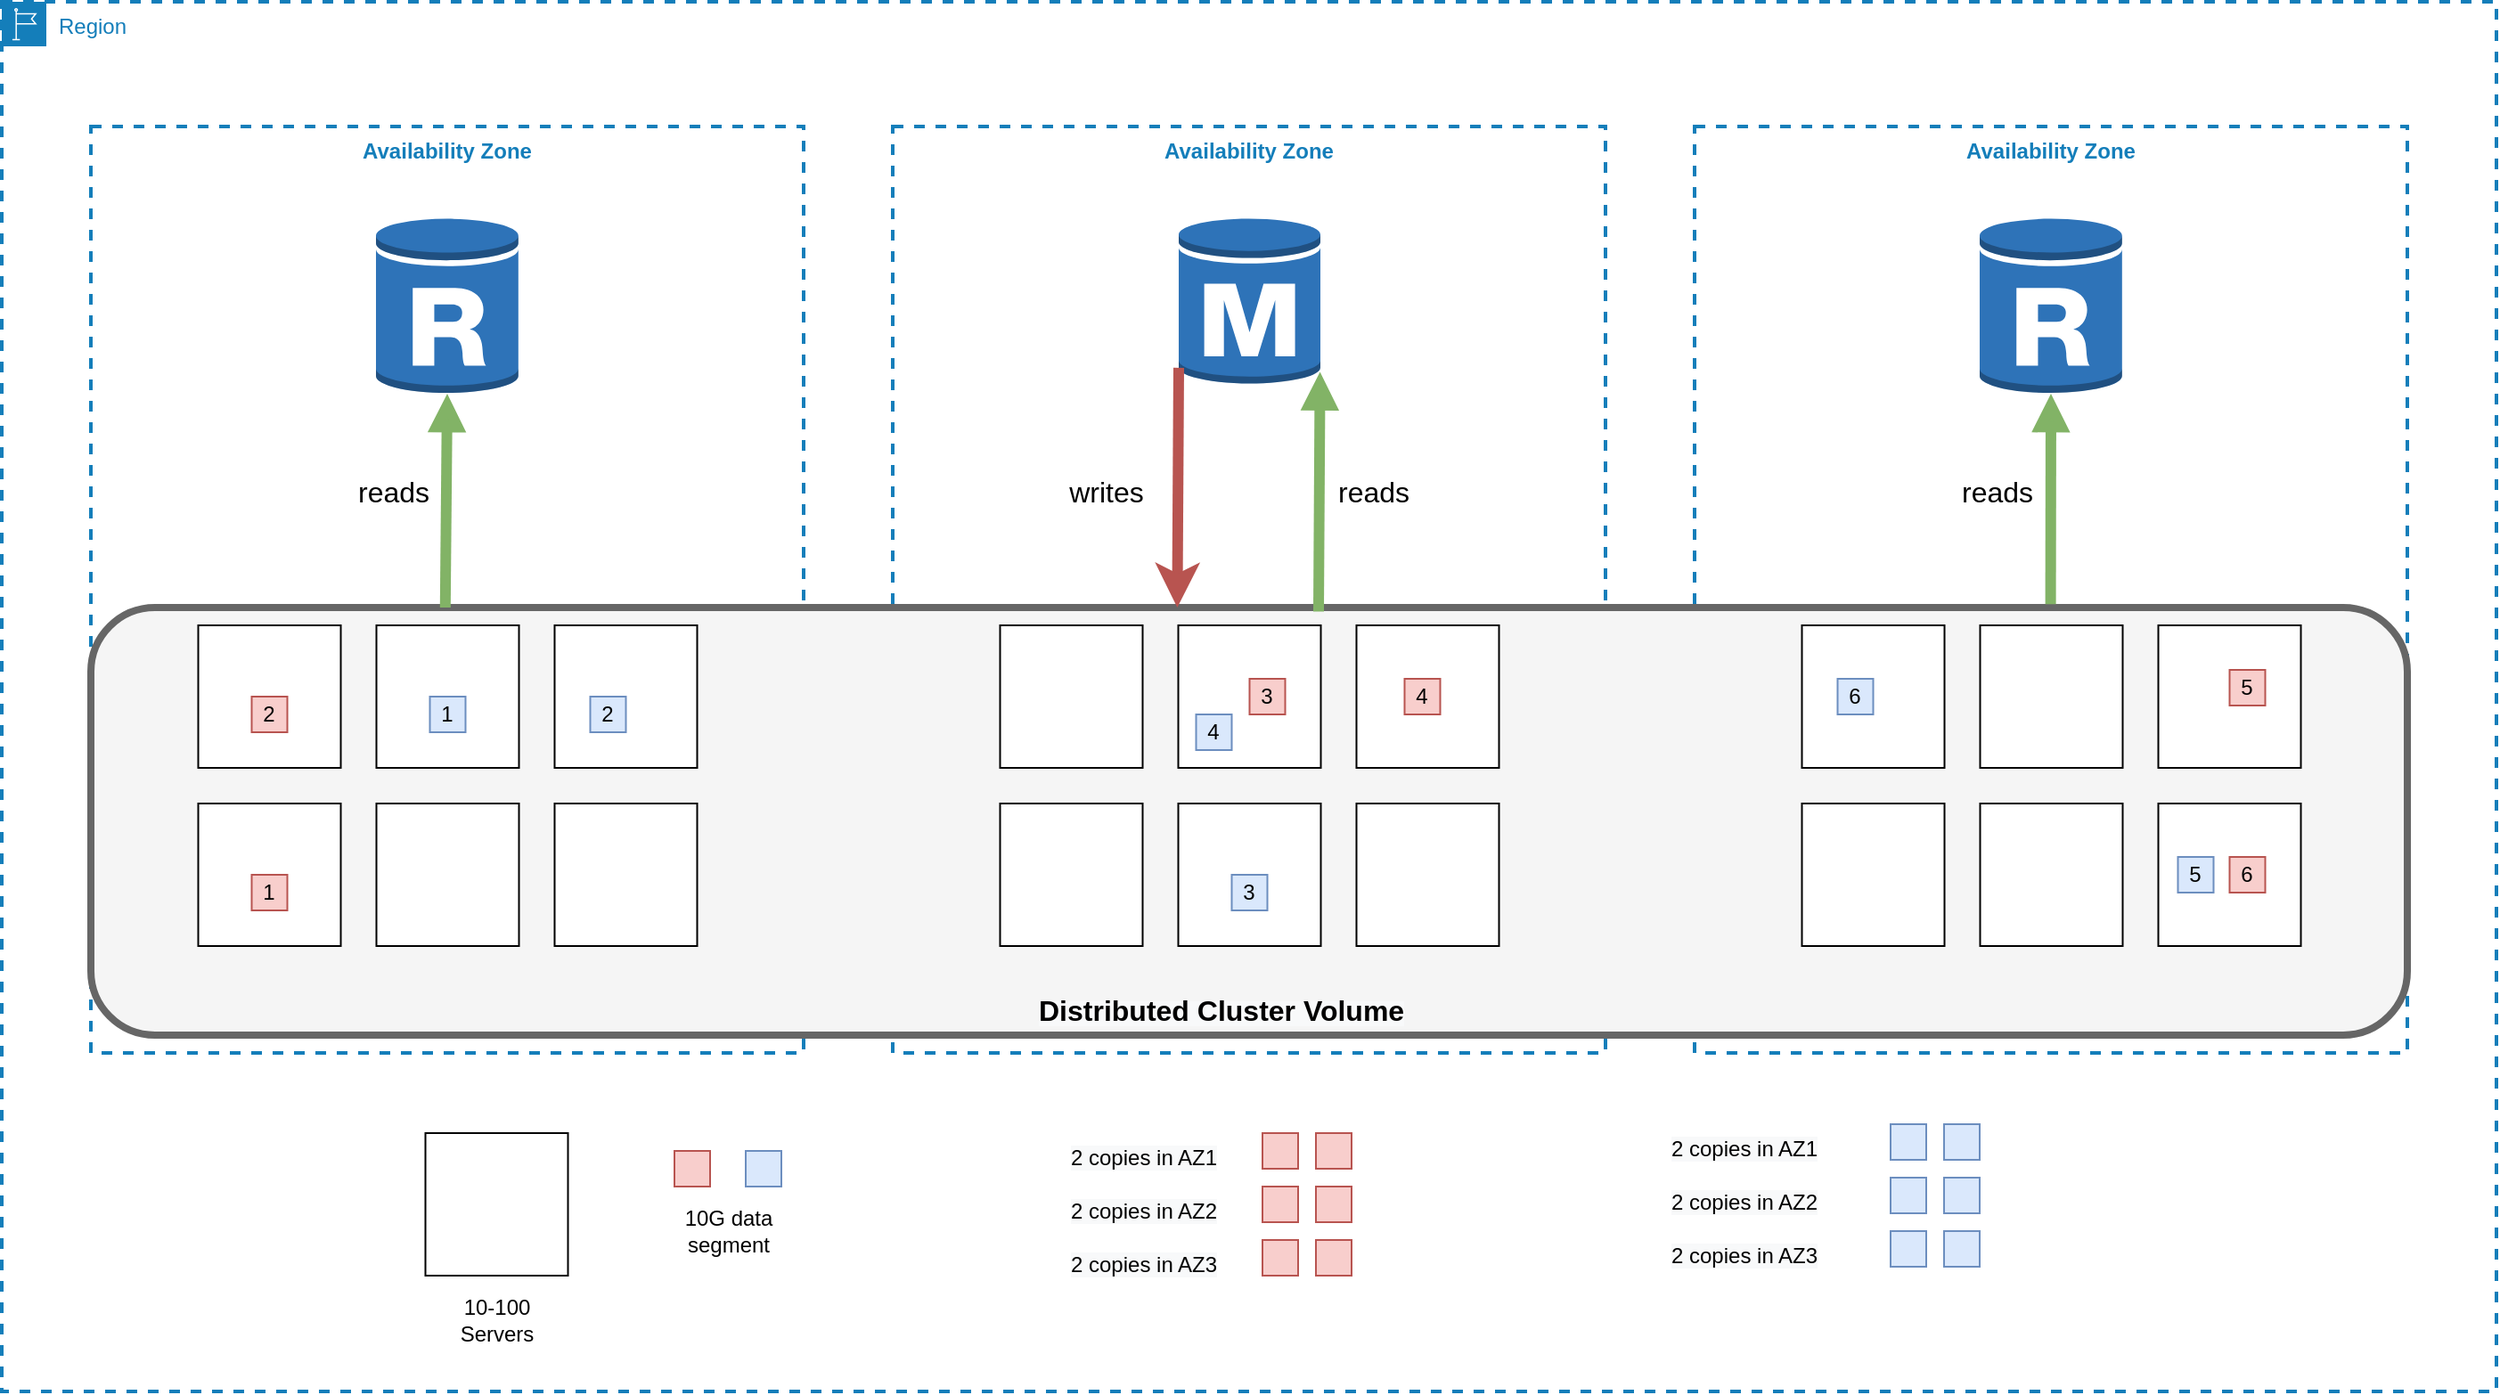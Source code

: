 <mxfile version="18.0.1" type="device"><diagram id="ZU6G_4vCbOO9Irnz2Tsg" name="Page-1"><mxGraphModel dx="1106" dy="997" grid="1" gridSize="10" guides="1" tooltips="1" connect="1" arrows="1" fold="1" page="1" pageScale="1" pageWidth="827" pageHeight="1169" math="0" shadow="0"><root><mxCell id="0"/><mxCell id="1" parent="0"/><mxCell id="m9b7JCNcI0NMbZPcCLYF-1" value="Availability Zone" style="fillColor=none;strokeColor=#147EBA;dashed=1;verticalAlign=top;fontStyle=1;fontColor=#147EBA;strokeWidth=2;" parent="1" vertex="1"><mxGeometry x="70" y="320" width="400" height="520" as="geometry"/></mxCell><mxCell id="m9b7JCNcI0NMbZPcCLYF-2" value="Availability Zone" style="fillColor=none;strokeColor=#147EBA;dashed=1;verticalAlign=top;fontStyle=1;fontColor=#147EBA;strokeWidth=2;" parent="1" vertex="1"><mxGeometry x="520" y="320" width="400" height="520" as="geometry"/></mxCell><mxCell id="m9b7JCNcI0NMbZPcCLYF-3" value="Availability Zone" style="fillColor=none;strokeColor=#147EBA;dashed=1;verticalAlign=top;fontStyle=1;fontColor=#147EBA;strokeWidth=2;" parent="1" vertex="1"><mxGeometry x="970" y="320" width="400" height="520" as="geometry"/></mxCell><mxCell id="m9b7JCNcI0NMbZPcCLYF-4" value="" style="rounded=1;whiteSpace=wrap;html=1;fillColor=#f5f5f5;fontColor=#333333;strokeColor=#666666;strokeWidth=4;" parent="1" vertex="1"><mxGeometry x="70" y="590" width="1300" height="240" as="geometry"/></mxCell><mxCell id="m9b7JCNcI0NMbZPcCLYF-6" value="" style="whiteSpace=wrap;html=1;aspect=fixed;" parent="1" vertex="1"><mxGeometry x="130.25" y="600" width="80" height="80" as="geometry"/></mxCell><mxCell id="m9b7JCNcI0NMbZPcCLYF-7" value="" style="whiteSpace=wrap;html=1;aspect=fixed;" parent="1" vertex="1"><mxGeometry x="230.25" y="600" width="80" height="80" as="geometry"/></mxCell><mxCell id="m9b7JCNcI0NMbZPcCLYF-8" value="" style="whiteSpace=wrap;html=1;aspect=fixed;" parent="1" vertex="1"><mxGeometry x="330.25" y="600" width="80" height="80" as="geometry"/></mxCell><mxCell id="m9b7JCNcI0NMbZPcCLYF-9" value="" style="whiteSpace=wrap;html=1;aspect=fixed;" parent="1" vertex="1"><mxGeometry x="130.25" y="700" width="80" height="80" as="geometry"/></mxCell><mxCell id="m9b7JCNcI0NMbZPcCLYF-10" value="" style="whiteSpace=wrap;html=1;aspect=fixed;" parent="1" vertex="1"><mxGeometry x="230.25" y="700" width="80" height="80" as="geometry"/></mxCell><mxCell id="m9b7JCNcI0NMbZPcCLYF-11" value="" style="whiteSpace=wrap;html=1;aspect=fixed;" parent="1" vertex="1"><mxGeometry x="330.25" y="700" width="80" height="80" as="geometry"/></mxCell><mxCell id="m9b7JCNcI0NMbZPcCLYF-12" value="" style="whiteSpace=wrap;html=1;aspect=fixed;" parent="1" vertex="1"><mxGeometry x="580.25" y="600" width="80" height="80" as="geometry"/></mxCell><mxCell id="m9b7JCNcI0NMbZPcCLYF-13" value="" style="whiteSpace=wrap;html=1;aspect=fixed;" parent="1" vertex="1"><mxGeometry x="680.25" y="600" width="80" height="80" as="geometry"/></mxCell><mxCell id="m9b7JCNcI0NMbZPcCLYF-14" value="" style="whiteSpace=wrap;html=1;aspect=fixed;" parent="1" vertex="1"><mxGeometry x="780.25" y="600" width="80" height="80" as="geometry"/></mxCell><mxCell id="m9b7JCNcI0NMbZPcCLYF-15" value="" style="whiteSpace=wrap;html=1;aspect=fixed;" parent="1" vertex="1"><mxGeometry x="580.25" y="700" width="80" height="80" as="geometry"/></mxCell><mxCell id="m9b7JCNcI0NMbZPcCLYF-16" value="" style="whiteSpace=wrap;html=1;aspect=fixed;" parent="1" vertex="1"><mxGeometry x="680.25" y="700" width="80" height="80" as="geometry"/></mxCell><mxCell id="m9b7JCNcI0NMbZPcCLYF-17" value="" style="whiteSpace=wrap;html=1;aspect=fixed;" parent="1" vertex="1"><mxGeometry x="780.25" y="700" width="80" height="80" as="geometry"/></mxCell><mxCell id="m9b7JCNcI0NMbZPcCLYF-18" value="" style="whiteSpace=wrap;html=1;aspect=fixed;" parent="1" vertex="1"><mxGeometry x="1030.25" y="600" width="80" height="80" as="geometry"/></mxCell><mxCell id="m9b7JCNcI0NMbZPcCLYF-19" value="" style="whiteSpace=wrap;html=1;aspect=fixed;" parent="1" vertex="1"><mxGeometry x="1130.25" y="600" width="80" height="80" as="geometry"/></mxCell><mxCell id="m9b7JCNcI0NMbZPcCLYF-20" value="" style="whiteSpace=wrap;html=1;aspect=fixed;" parent="1" vertex="1"><mxGeometry x="1230.25" y="600" width="80" height="80" as="geometry"/></mxCell><mxCell id="m9b7JCNcI0NMbZPcCLYF-21" value="" style="whiteSpace=wrap;html=1;aspect=fixed;" parent="1" vertex="1"><mxGeometry x="1030.25" y="700" width="80" height="80" as="geometry"/></mxCell><mxCell id="m9b7JCNcI0NMbZPcCLYF-22" value="" style="whiteSpace=wrap;html=1;aspect=fixed;" parent="1" vertex="1"><mxGeometry x="1130.25" y="700" width="80" height="80" as="geometry"/></mxCell><mxCell id="m9b7JCNcI0NMbZPcCLYF-23" value="" style="whiteSpace=wrap;html=1;aspect=fixed;" parent="1" vertex="1"><mxGeometry x="1230.25" y="700" width="80" height="80" as="geometry"/></mxCell><mxCell id="m9b7JCNcI0NMbZPcCLYF-24" value="1" style="whiteSpace=wrap;html=1;aspect=fixed;fillColor=#f8cecc;strokeColor=#b85450;" parent="1" vertex="1"><mxGeometry x="160.25" y="740" width="20" height="20" as="geometry"/></mxCell><mxCell id="m9b7JCNcI0NMbZPcCLYF-25" value="2" style="whiteSpace=wrap;html=1;aspect=fixed;fillColor=#f8cecc;strokeColor=#b85450;" parent="1" vertex="1"><mxGeometry x="160.25" y="640" width="20" height="20" as="geometry"/></mxCell><mxCell id="m9b7JCNcI0NMbZPcCLYF-26" value="" style="whiteSpace=wrap;html=1;aspect=fixed;" parent="1" vertex="1"><mxGeometry x="257.75" y="885" width="80" height="80" as="geometry"/></mxCell><mxCell id="m9b7JCNcI0NMbZPcCLYF-27" value="10-100 Servers" style="text;html=1;strokeColor=none;fillColor=none;align=center;verticalAlign=middle;whiteSpace=wrap;rounded=0;" parent="1" vertex="1"><mxGeometry x="267.75" y="975" width="60" height="30" as="geometry"/></mxCell><mxCell id="m9b7JCNcI0NMbZPcCLYF-28" value="" style="whiteSpace=wrap;html=1;aspect=fixed;fillColor=#f8cecc;strokeColor=#b85450;" parent="1" vertex="1"><mxGeometry x="397.5" y="895" width="20" height="20" as="geometry"/></mxCell><mxCell id="m9b7JCNcI0NMbZPcCLYF-29" value="10G data segment" style="text;html=1;strokeColor=none;fillColor=none;align=center;verticalAlign=middle;whiteSpace=wrap;rounded=0;" parent="1" vertex="1"><mxGeometry x="397.5" y="925" width="60" height="30" as="geometry"/></mxCell><mxCell id="m9b7JCNcI0NMbZPcCLYF-32" value="4" style="whiteSpace=wrap;html=1;aspect=fixed;fillColor=#f8cecc;strokeColor=#b85450;" parent="1" vertex="1"><mxGeometry x="807.25" y="630" width="20" height="20" as="geometry"/></mxCell><mxCell id="m9b7JCNcI0NMbZPcCLYF-33" value="3" style="whiteSpace=wrap;html=1;aspect=fixed;fillColor=#f8cecc;strokeColor=#b85450;" parent="1" vertex="1"><mxGeometry x="720.25" y="630" width="20" height="20" as="geometry"/></mxCell><mxCell id="m9b7JCNcI0NMbZPcCLYF-35" value="6" style="whiteSpace=wrap;html=1;aspect=fixed;fillColor=#f8cecc;strokeColor=#b85450;" parent="1" vertex="1"><mxGeometry x="1270.25" y="730" width="20" height="20" as="geometry"/></mxCell><mxCell id="m9b7JCNcI0NMbZPcCLYF-36" value="5" style="whiteSpace=wrap;html=1;aspect=fixed;fillColor=#f8cecc;strokeColor=#b85450;" parent="1" vertex="1"><mxGeometry x="1270.25" y="625" width="20" height="20" as="geometry"/></mxCell><mxCell id="m9b7JCNcI0NMbZPcCLYF-37" value="2" style="whiteSpace=wrap;html=1;aspect=fixed;fillColor=#dae8fc;strokeColor=#6c8ebf;" parent="1" vertex="1"><mxGeometry x="350.25" y="640" width="20" height="20" as="geometry"/></mxCell><mxCell id="m9b7JCNcI0NMbZPcCLYF-38" value="1" style="whiteSpace=wrap;html=1;aspect=fixed;fillColor=#dae8fc;strokeColor=#6c8ebf;" parent="1" vertex="1"><mxGeometry x="260.25" y="640" width="20" height="20" as="geometry"/></mxCell><mxCell id="m9b7JCNcI0NMbZPcCLYF-40" value="" style="whiteSpace=wrap;html=1;aspect=fixed;fillColor=#f8cecc;strokeColor=#b85450;" parent="1" vertex="1"><mxGeometry x="727.5" y="885" width="20" height="20" as="geometry"/></mxCell><mxCell id="m9b7JCNcI0NMbZPcCLYF-41" value="" style="whiteSpace=wrap;html=1;aspect=fixed;fillColor=#f8cecc;strokeColor=#b85450;" parent="1" vertex="1"><mxGeometry x="757.5" y="885" width="20" height="20" as="geometry"/></mxCell><mxCell id="m9b7JCNcI0NMbZPcCLYF-42" value="" style="whiteSpace=wrap;html=1;aspect=fixed;fillColor=#f8cecc;strokeColor=#b85450;" parent="1" vertex="1"><mxGeometry x="727.5" y="915" width="20" height="20" as="geometry"/></mxCell><mxCell id="m9b7JCNcI0NMbZPcCLYF-43" value="" style="whiteSpace=wrap;html=1;aspect=fixed;fillColor=#f8cecc;strokeColor=#b85450;" parent="1" vertex="1"><mxGeometry x="757.5" y="915" width="20" height="20" as="geometry"/></mxCell><mxCell id="m9b7JCNcI0NMbZPcCLYF-44" value="" style="whiteSpace=wrap;html=1;aspect=fixed;fillColor=#f8cecc;strokeColor=#b85450;" parent="1" vertex="1"><mxGeometry x="727.5" y="945" width="20" height="20" as="geometry"/></mxCell><mxCell id="m9b7JCNcI0NMbZPcCLYF-45" value="" style="whiteSpace=wrap;html=1;aspect=fixed;fillColor=#f8cecc;strokeColor=#b85450;" parent="1" vertex="1"><mxGeometry x="757.5" y="945" width="20" height="20" as="geometry"/></mxCell><mxCell id="m9b7JCNcI0NMbZPcCLYF-47" value="4" style="whiteSpace=wrap;html=1;aspect=fixed;fillColor=#dae8fc;strokeColor=#6c8ebf;" parent="1" vertex="1"><mxGeometry x="690.25" y="650" width="20" height="20" as="geometry"/></mxCell><mxCell id="m9b7JCNcI0NMbZPcCLYF-48" value="3" style="whiteSpace=wrap;html=1;aspect=fixed;fillColor=#dae8fc;strokeColor=#6c8ebf;" parent="1" vertex="1"><mxGeometry x="710.25" y="740" width="20" height="20" as="geometry"/></mxCell><mxCell id="m9b7JCNcI0NMbZPcCLYF-49" value="5" style="whiteSpace=wrap;html=1;aspect=fixed;fillColor=#dae8fc;strokeColor=#6c8ebf;" parent="1" vertex="1"><mxGeometry x="1241.25" y="730" width="20" height="20" as="geometry"/></mxCell><mxCell id="m9b7JCNcI0NMbZPcCLYF-50" value="6" style="whiteSpace=wrap;html=1;aspect=fixed;fillColor=#dae8fc;strokeColor=#6c8ebf;" parent="1" vertex="1"><mxGeometry x="1050.25" y="630" width="20" height="20" as="geometry"/></mxCell><mxCell id="m9b7JCNcI0NMbZPcCLYF-53" value="&lt;meta charset=&quot;utf-8&quot;&gt;&lt;span style=&quot;color: rgb(0, 0, 0); font-family: Helvetica; font-size: 12px; font-style: normal; font-variant-ligatures: normal; font-variant-caps: normal; font-weight: 400; letter-spacing: normal; orphans: 2; text-align: center; text-indent: 0px; text-transform: none; widows: 2; word-spacing: 0px; -webkit-text-stroke-width: 0px; background-color: rgb(248, 249, 250); text-decoration-thickness: initial; text-decoration-style: initial; text-decoration-color: initial; float: none; display: inline !important;&quot;&gt;2 copies in AZ1&lt;/span&gt;" style="text;whiteSpace=wrap;html=1;" parent="1" vertex="1"><mxGeometry x="617.5" y="885" width="110" height="30" as="geometry"/></mxCell><mxCell id="m9b7JCNcI0NMbZPcCLYF-57" value="" style="outlineConnect=0;dashed=0;verticalLabelPosition=bottom;verticalAlign=top;align=center;html=1;shape=mxgraph.aws3.rds_db_instance_read_replica;fillColor=#2E73B8;gradientColor=none;" parent="1" vertex="1"><mxGeometry x="1130" y="370" width="80" height="101" as="geometry"/></mxCell><mxCell id="m9b7JCNcI0NMbZPcCLYF-59" value="" style="outlineConnect=0;dashed=0;verticalLabelPosition=bottom;verticalAlign=top;align=center;html=1;shape=mxgraph.aws3.rds_db_instance;fillColor=#2E73B8;gradientColor=none;" parent="1" vertex="1"><mxGeometry x="680.5" y="370" width="79.5" height="96" as="geometry"/></mxCell><mxCell id="m9b7JCNcI0NMbZPcCLYF-60" value="" style="outlineConnect=0;dashed=0;verticalLabelPosition=bottom;verticalAlign=top;align=center;html=1;shape=mxgraph.aws3.rds_db_instance_read_replica;fillColor=#2E73B8;gradientColor=none;" parent="1" vertex="1"><mxGeometry x="230" y="370" width="80" height="101" as="geometry"/></mxCell><mxCell id="m9b7JCNcI0NMbZPcCLYF-62" value="" style="endArrow=classic;html=1;rounded=0;exitX=0;exitY=0.89;exitDx=0;exitDy=0;exitPerimeter=0;entryX=0.469;entryY=0;entryDx=0;entryDy=0;entryPerimeter=0;fillColor=#f8cecc;strokeColor=#b85450;strokeWidth=6;" parent="1" source="m9b7JCNcI0NMbZPcCLYF-59" target="m9b7JCNcI0NMbZPcCLYF-4" edge="1"><mxGeometry width="50" height="50" relative="1" as="geometry"><mxPoint x="670" y="580" as="sourcePoint"/><mxPoint x="720.25" y="590" as="targetPoint"/></mxGeometry></mxCell><mxCell id="m9b7JCNcI0NMbZPcCLYF-63" value="&lt;span style=&quot;color: rgb(0, 0, 0); font-family: Helvetica; font-style: normal; font-variant-ligatures: normal; font-variant-caps: normal; letter-spacing: normal; orphans: 2; text-align: center; text-indent: 0px; text-transform: none; widows: 2; word-spacing: 0px; -webkit-text-stroke-width: 0px; background-color: rgb(248, 249, 250); text-decoration-thickness: initial; text-decoration-style: initial; text-decoration-color: initial; float: none; display: inline !important;&quot;&gt;&lt;font style=&quot;font-size: 16px;&quot;&gt;&lt;b&gt;Distributed Cluster Volume&lt;/b&gt;&lt;/font&gt;&lt;/span&gt;" style="text;whiteSpace=wrap;html=1;" parent="1" vertex="1"><mxGeometry x="600" y="800" width="279.75" height="30" as="geometry"/></mxCell><mxCell id="m9b7JCNcI0NMbZPcCLYF-64" value="" style="endArrow=block;html=1;rounded=0;entryX=0.5;entryY=0.99;entryDx=0;entryDy=0;entryPerimeter=0;exitX=0.153;exitY=0;exitDx=0;exitDy=0;exitPerimeter=0;fillColor=#d5e8d4;strokeColor=#82b366;strokeWidth=6;endFill=1;" parent="1" source="m9b7JCNcI0NMbZPcCLYF-4" target="m9b7JCNcI0NMbZPcCLYF-60" edge="1"><mxGeometry width="50" height="50" relative="1" as="geometry"><mxPoint x="270" y="590" as="sourcePoint"/><mxPoint x="730.25" y="600" as="targetPoint"/></mxGeometry></mxCell><mxCell id="m9b7JCNcI0NMbZPcCLYF-65" value="" style="endArrow=block;html=1;rounded=0;entryX=0.5;entryY=0.99;entryDx=0;entryDy=0;entryPerimeter=0;exitX=0.846;exitY=-0.008;exitDx=0;exitDy=0;exitPerimeter=0;fillColor=#d5e8d4;strokeColor=#82b366;strokeWidth=6;endFill=1;" parent="1" source="m9b7JCNcI0NMbZPcCLYF-4" target="m9b7JCNcI0NMbZPcCLYF-57" edge="1"><mxGeometry width="50" height="50" relative="1" as="geometry"><mxPoint x="278.9" y="600" as="sourcePoint"/><mxPoint x="280" y="479.99" as="targetPoint"/></mxGeometry></mxCell><mxCell id="m9b7JCNcI0NMbZPcCLYF-66" value="reads" style="text;html=1;strokeColor=none;fillColor=none;align=center;verticalAlign=middle;whiteSpace=wrap;rounded=0;dashed=1;fontSize=16;" parent="1" vertex="1"><mxGeometry x="210.25" y="510" width="60" height="30" as="geometry"/></mxCell><mxCell id="m9b7JCNcI0NMbZPcCLYF-67" value="" style="endArrow=none;html=1;rounded=0;exitX=0;exitY=0.89;exitDx=0;exitDy=0;exitPerimeter=0;entryX=0.469;entryY=0;entryDx=0;entryDy=0;entryPerimeter=0;endFill=0;startArrow=block;startFill=1;fillColor=#d5e8d4;strokeColor=#82b366;strokeWidth=6;" parent="1" edge="1"><mxGeometry width="50" height="50" relative="1" as="geometry"><mxPoint x="759.8" y="457.72" as="sourcePoint"/><mxPoint x="759.0" y="592.28" as="targetPoint"/></mxGeometry></mxCell><mxCell id="m9b7JCNcI0NMbZPcCLYF-68" value="reads" style="text;html=1;strokeColor=none;fillColor=none;align=center;verticalAlign=middle;whiteSpace=wrap;rounded=0;dashed=1;fontSize=16;" parent="1" vertex="1"><mxGeometry x="760" y="510" width="60" height="30" as="geometry"/></mxCell><mxCell id="m9b7JCNcI0NMbZPcCLYF-69" value="writes" style="text;html=1;strokeColor=none;fillColor=none;align=center;verticalAlign=middle;whiteSpace=wrap;rounded=0;dashed=1;fontSize=16;" parent="1" vertex="1"><mxGeometry x="610" y="510" width="60" height="30" as="geometry"/></mxCell><mxCell id="m9b7JCNcI0NMbZPcCLYF-70" value="reads" style="text;html=1;strokeColor=none;fillColor=none;align=center;verticalAlign=middle;whiteSpace=wrap;rounded=0;dashed=1;fontSize=16;" parent="1" vertex="1"><mxGeometry x="1110" y="510" width="60" height="30" as="geometry"/></mxCell><mxCell id="m9b7JCNcI0NMbZPcCLYF-71" value="" style="whiteSpace=wrap;html=1;aspect=fixed;fillColor=#dae8fc;strokeColor=#6c8ebf;" parent="1" vertex="1"><mxGeometry x="1080" y="880" width="20" height="20" as="geometry"/></mxCell><mxCell id="m9b7JCNcI0NMbZPcCLYF-72" value="" style="whiteSpace=wrap;html=1;aspect=fixed;fillColor=#dae8fc;strokeColor=#6c8ebf;" parent="1" vertex="1"><mxGeometry x="1110" y="880" width="20" height="20" as="geometry"/></mxCell><mxCell id="m9b7JCNcI0NMbZPcCLYF-73" value="" style="whiteSpace=wrap;html=1;aspect=fixed;fillColor=#dae8fc;strokeColor=#6c8ebf;" parent="1" vertex="1"><mxGeometry x="1080" y="910" width="20" height="20" as="geometry"/></mxCell><mxCell id="m9b7JCNcI0NMbZPcCLYF-74" value="" style="whiteSpace=wrap;html=1;aspect=fixed;fillColor=#dae8fc;strokeColor=#6c8ebf;" parent="1" vertex="1"><mxGeometry x="1110" y="910" width="20" height="20" as="geometry"/></mxCell><mxCell id="m9b7JCNcI0NMbZPcCLYF-75" value="" style="whiteSpace=wrap;html=1;aspect=fixed;fillColor=#dae8fc;strokeColor=#6c8ebf;" parent="1" vertex="1"><mxGeometry x="1080" y="940" width="20" height="20" as="geometry"/></mxCell><mxCell id="m9b7JCNcI0NMbZPcCLYF-76" value="" style="whiteSpace=wrap;html=1;aspect=fixed;fillColor=#dae8fc;strokeColor=#6c8ebf;" parent="1" vertex="1"><mxGeometry x="1110" y="940" width="20" height="20" as="geometry"/></mxCell><mxCell id="m9b7JCNcI0NMbZPcCLYF-77" value="&lt;span style=&quot;color: rgb(0, 0, 0); font-family: Helvetica; font-size: 12px; font-style: normal; font-variant-ligatures: normal; font-variant-caps: normal; font-weight: 400; letter-spacing: normal; orphans: 2; text-align: center; text-indent: 0px; text-transform: none; widows: 2; word-spacing: 0px; -webkit-text-stroke-width: 0px; background-color: rgb(248, 249, 250); text-decoration-thickness: initial; text-decoration-style: initial; text-decoration-color: initial; float: none; display: inline !important;&quot;&gt;2 copies in AZ2&lt;/span&gt;" style="text;whiteSpace=wrap;html=1;" parent="1" vertex="1"><mxGeometry x="617.5" y="915" width="110" height="30" as="geometry"/></mxCell><mxCell id="m9b7JCNcI0NMbZPcCLYF-78" value="&lt;span style=&quot;color: rgb(0, 0, 0); font-family: Helvetica; font-size: 12px; font-style: normal; font-variant-ligatures: normal; font-variant-caps: normal; font-weight: 400; letter-spacing: normal; orphans: 2; text-align: center; text-indent: 0px; text-transform: none; widows: 2; word-spacing: 0px; -webkit-text-stroke-width: 0px; background-color: rgb(248, 249, 250); text-decoration-thickness: initial; text-decoration-style: initial; text-decoration-color: initial; float: none; display: inline !important;&quot;&gt;2 copies in AZ3&lt;/span&gt;" style="text;whiteSpace=wrap;html=1;" parent="1" vertex="1"><mxGeometry x="617.5" y="945" width="110" height="30" as="geometry"/></mxCell><mxCell id="m9b7JCNcI0NMbZPcCLYF-85" value="&lt;meta charset=&quot;utf-8&quot;&gt;&lt;span style=&quot;color: rgb(0, 0, 0); font-family: Helvetica; font-size: 12px; font-style: normal; font-variant-ligatures: normal; font-variant-caps: normal; font-weight: 400; letter-spacing: normal; orphans: 2; text-align: center; text-indent: 0px; text-transform: none; widows: 2; word-spacing: 0px; -webkit-text-stroke-width: 0px; background-color: rgb(248, 249, 250); text-decoration-thickness: initial; text-decoration-style: initial; text-decoration-color: initial; float: none; display: inline !important;&quot;&gt;2 copies in AZ1&lt;/span&gt;" style="text;whiteSpace=wrap;html=1;" parent="1" vertex="1"><mxGeometry x="954.75" y="880" width="110" height="30" as="geometry"/></mxCell><mxCell id="m9b7JCNcI0NMbZPcCLYF-86" value="&lt;span style=&quot;color: rgb(0, 0, 0); font-family: Helvetica; font-size: 12px; font-style: normal; font-variant-ligatures: normal; font-variant-caps: normal; font-weight: 400; letter-spacing: normal; orphans: 2; text-align: center; text-indent: 0px; text-transform: none; widows: 2; word-spacing: 0px; -webkit-text-stroke-width: 0px; background-color: rgb(248, 249, 250); text-decoration-thickness: initial; text-decoration-style: initial; text-decoration-color: initial; float: none; display: inline !important;&quot;&gt;2 copies in AZ2&lt;/span&gt;" style="text;whiteSpace=wrap;html=1;" parent="1" vertex="1"><mxGeometry x="954.75" y="910" width="110" height="30" as="geometry"/></mxCell><mxCell id="m9b7JCNcI0NMbZPcCLYF-87" value="&lt;span style=&quot;color: rgb(0, 0, 0); font-family: Helvetica; font-size: 12px; font-style: normal; font-variant-ligatures: normal; font-variant-caps: normal; font-weight: 400; letter-spacing: normal; orphans: 2; text-align: center; text-indent: 0px; text-transform: none; widows: 2; word-spacing: 0px; -webkit-text-stroke-width: 0px; background-color: rgb(248, 249, 250); text-decoration-thickness: initial; text-decoration-style: initial; text-decoration-color: initial; float: none; display: inline !important;&quot;&gt;2 copies in AZ3&lt;/span&gt;" style="text;whiteSpace=wrap;html=1;" parent="1" vertex="1"><mxGeometry x="954.75" y="940" width="110" height="30" as="geometry"/></mxCell><mxCell id="m9b7JCNcI0NMbZPcCLYF-88" value="" style="whiteSpace=wrap;html=1;aspect=fixed;fillColor=#dae8fc;strokeColor=#6c8ebf;" parent="1" vertex="1"><mxGeometry x="437.5" y="895" width="20" height="20" as="geometry"/></mxCell><mxCell id="m9b7JCNcI0NMbZPcCLYF-90" value="Region" style="points=[[0,0],[0.25,0],[0.5,0],[0.75,0],[1,0],[1,0.25],[1,0.5],[1,0.75],[1,1],[0.75,1],[0.5,1],[0.25,1],[0,1],[0,0.75],[0,0.5],[0,0.25]];outlineConnect=0;gradientColor=none;html=1;whiteSpace=wrap;fontSize=12;fontStyle=0;container=1;pointerEvents=0;collapsible=0;recursiveResize=0;shape=mxgraph.aws4.group;grIcon=mxgraph.aws4.group_region;strokeColor=#147EBA;fillColor=none;verticalAlign=top;align=left;spacingLeft=30;fontColor=#147EBA;dashed=1;strokeWidth=2;" parent="1" vertex="1"><mxGeometry x="20" y="250" width="1400" height="780" as="geometry"/></mxCell></root></mxGraphModel></diagram></mxfile>